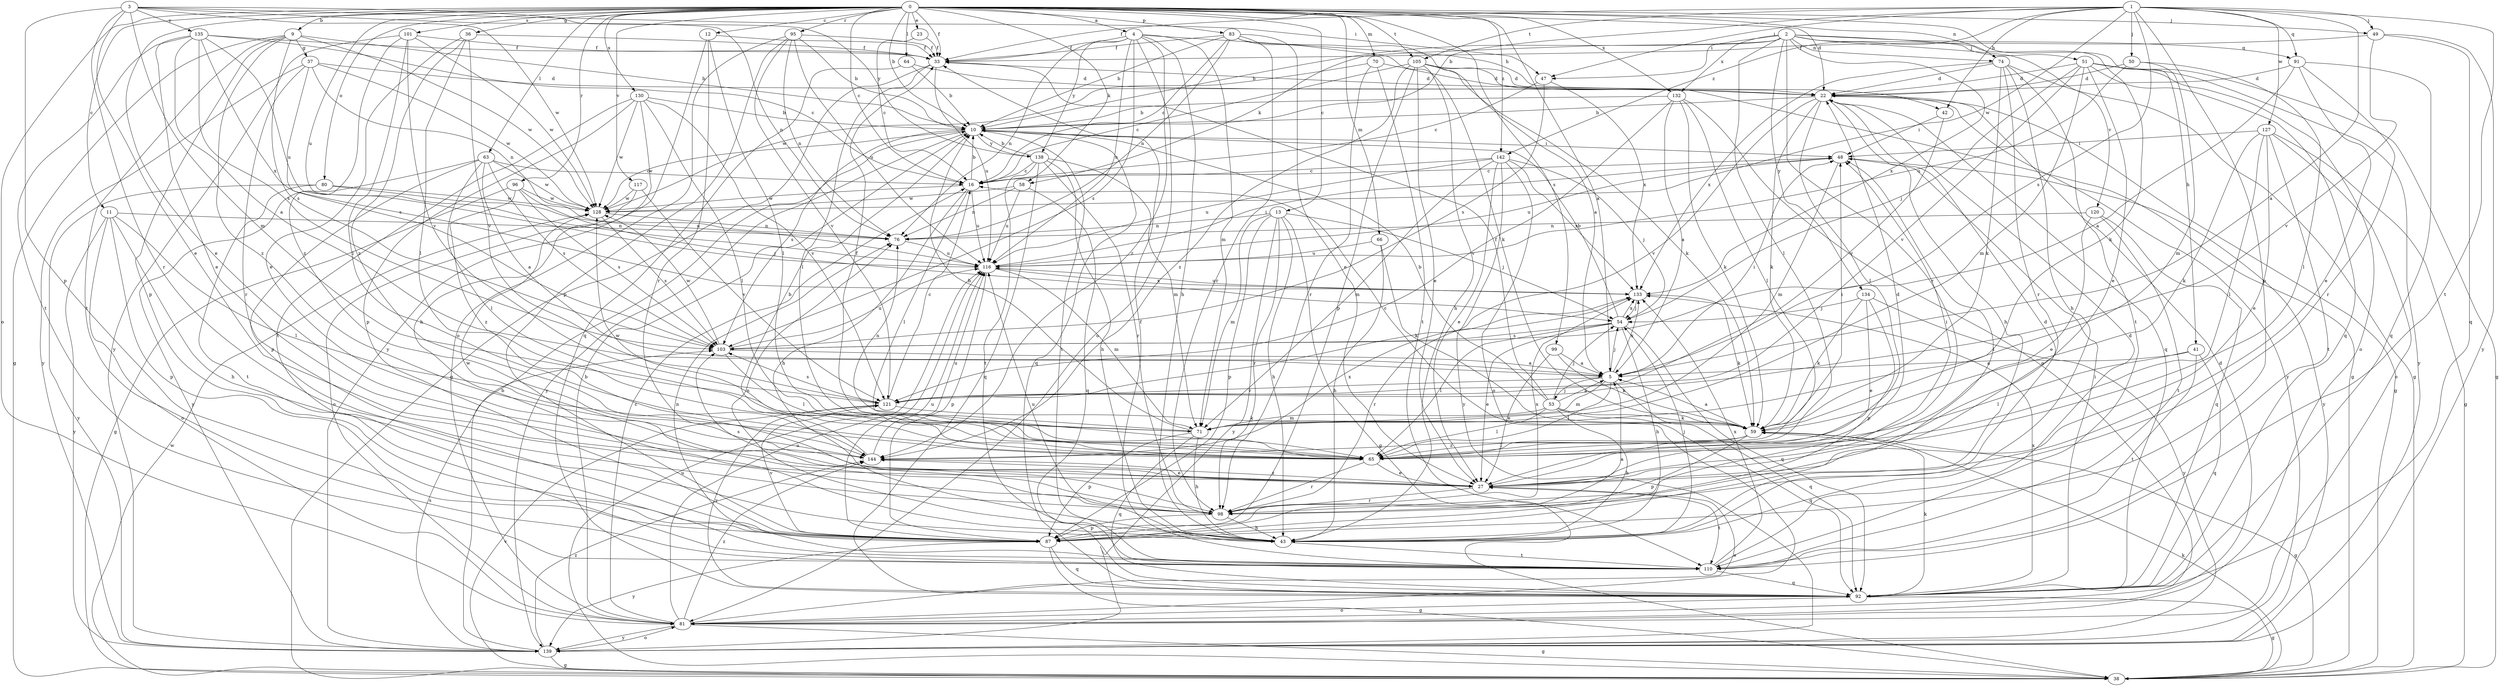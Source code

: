 strict digraph  {
0;
1;
2;
3;
4;
5;
9;
10;
11;
12;
13;
16;
22;
23;
27;
33;
36;
37;
38;
41;
42;
43;
47;
48;
49;
50;
51;
53;
54;
58;
59;
63;
64;
65;
66;
70;
71;
74;
76;
80;
81;
83;
87;
91;
92;
95;
96;
98;
99;
101;
103;
105;
110;
116;
117;
120;
121;
127;
128;
130;
132;
133;
134;
135;
138;
139;
142;
144;
0 -> 4  [label=a];
0 -> 5  [label=a];
0 -> 9  [label=b];
0 -> 10  [label=b];
0 -> 11  [label=c];
0 -> 12  [label=c];
0 -> 13  [label=c];
0 -> 16  [label=c];
0 -> 22  [label=d];
0 -> 23  [label=e];
0 -> 27  [label=e];
0 -> 33  [label=f];
0 -> 36  [label=g];
0 -> 41  [label=h];
0 -> 49  [label=j];
0 -> 58  [label=k];
0 -> 63  [label=l];
0 -> 64  [label=l];
0 -> 66  [label=m];
0 -> 70  [label=m];
0 -> 74  [label=n];
0 -> 80  [label=o];
0 -> 81  [label=o];
0 -> 83  [label=p];
0 -> 95  [label=r];
0 -> 96  [label=r];
0 -> 99  [label=s];
0 -> 101  [label=s];
0 -> 105  [label=t];
0 -> 116  [label=u];
0 -> 117  [label=v];
0 -> 130  [label=x];
0 -> 132  [label=x];
0 -> 142  [label=z];
1 -> 5  [label=a];
1 -> 10  [label=b];
1 -> 33  [label=f];
1 -> 42  [label=h];
1 -> 47  [label=i];
1 -> 49  [label=j];
1 -> 50  [label=j];
1 -> 87  [label=p];
1 -> 91  [label=q];
1 -> 103  [label=s];
1 -> 105  [label=t];
1 -> 110  [label=t];
1 -> 127  [label=w];
1 -> 128  [label=w];
1 -> 142  [label=z];
2 -> 10  [label=b];
2 -> 47  [label=i];
2 -> 51  [label=j];
2 -> 58  [label=k];
2 -> 59  [label=k];
2 -> 65  [label=l];
2 -> 74  [label=n];
2 -> 91  [label=q];
2 -> 98  [label=r];
2 -> 120  [label=v];
2 -> 132  [label=x];
2 -> 133  [label=x];
2 -> 134  [label=y];
3 -> 27  [label=e];
3 -> 47  [label=i];
3 -> 71  [label=m];
3 -> 76  [label=n];
3 -> 87  [label=p];
3 -> 98  [label=r];
3 -> 128  [label=w];
3 -> 135  [label=y];
3 -> 138  [label=y];
4 -> 33  [label=f];
4 -> 42  [label=h];
4 -> 43  [label=h];
4 -> 71  [label=m];
4 -> 76  [label=n];
4 -> 81  [label=o];
4 -> 103  [label=s];
4 -> 116  [label=u];
4 -> 138  [label=y];
4 -> 144  [label=z];
5 -> 48  [label=i];
5 -> 53  [label=j];
5 -> 54  [label=j];
5 -> 65  [label=l];
5 -> 71  [label=m];
5 -> 92  [label=q];
5 -> 121  [label=v];
5 -> 133  [label=x];
9 -> 10  [label=b];
9 -> 37  [label=g];
9 -> 38  [label=g];
9 -> 87  [label=p];
9 -> 103  [label=s];
9 -> 110  [label=t];
9 -> 128  [label=w];
9 -> 144  [label=z];
10 -> 48  [label=i];
10 -> 92  [label=q];
10 -> 103  [label=s];
10 -> 110  [label=t];
10 -> 128  [label=w];
10 -> 138  [label=y];
10 -> 139  [label=y];
11 -> 43  [label=h];
11 -> 65  [label=l];
11 -> 76  [label=n];
11 -> 81  [label=o];
11 -> 87  [label=p];
11 -> 139  [label=y];
12 -> 33  [label=f];
12 -> 65  [label=l];
12 -> 98  [label=r];
12 -> 139  [label=y];
13 -> 38  [label=g];
13 -> 43  [label=h];
13 -> 54  [label=j];
13 -> 71  [label=m];
13 -> 76  [label=n];
13 -> 87  [label=p];
13 -> 98  [label=r];
13 -> 139  [label=y];
16 -> 10  [label=b];
16 -> 43  [label=h];
16 -> 65  [label=l];
16 -> 116  [label=u];
16 -> 128  [label=w];
22 -> 10  [label=b];
22 -> 38  [label=g];
22 -> 43  [label=h];
22 -> 59  [label=k];
22 -> 65  [label=l];
22 -> 92  [label=q];
22 -> 121  [label=v];
22 -> 139  [label=y];
23 -> 16  [label=c];
23 -> 33  [label=f];
27 -> 22  [label=d];
27 -> 48  [label=i];
27 -> 98  [label=r];
27 -> 110  [label=t];
27 -> 144  [label=z];
33 -> 22  [label=d];
33 -> 38  [label=g];
33 -> 65  [label=l];
33 -> 116  [label=u];
36 -> 27  [label=e];
36 -> 33  [label=f];
36 -> 65  [label=l];
36 -> 121  [label=v];
36 -> 144  [label=z];
37 -> 22  [label=d];
37 -> 76  [label=n];
37 -> 98  [label=r];
37 -> 103  [label=s];
37 -> 128  [label=w];
37 -> 139  [label=y];
38 -> 59  [label=k];
38 -> 116  [label=u];
38 -> 121  [label=v];
38 -> 128  [label=w];
41 -> 5  [label=a];
41 -> 65  [label=l];
41 -> 92  [label=q];
41 -> 110  [label=t];
42 -> 48  [label=i];
42 -> 121  [label=v];
43 -> 22  [label=d];
43 -> 54  [label=j];
43 -> 76  [label=n];
43 -> 110  [label=t];
43 -> 116  [label=u];
47 -> 16  [label=c];
47 -> 103  [label=s];
47 -> 133  [label=x];
48 -> 16  [label=c];
48 -> 71  [label=m];
48 -> 116  [label=u];
48 -> 139  [label=y];
49 -> 33  [label=f];
49 -> 92  [label=q];
49 -> 121  [label=v];
49 -> 139  [label=y];
50 -> 22  [label=d];
50 -> 65  [label=l];
50 -> 71  [label=m];
50 -> 116  [label=u];
51 -> 22  [label=d];
51 -> 27  [label=e];
51 -> 38  [label=g];
51 -> 54  [label=j];
51 -> 71  [label=m];
51 -> 81  [label=o];
51 -> 92  [label=q];
51 -> 121  [label=v];
51 -> 139  [label=y];
53 -> 5  [label=a];
53 -> 10  [label=b];
53 -> 33  [label=f];
53 -> 43  [label=h];
53 -> 54  [label=j];
53 -> 59  [label=k];
53 -> 65  [label=l];
53 -> 71  [label=m];
53 -> 92  [label=q];
54 -> 10  [label=b];
54 -> 27  [label=e];
54 -> 43  [label=h];
54 -> 65  [label=l];
54 -> 92  [label=q];
54 -> 103  [label=s];
54 -> 133  [label=x];
58 -> 76  [label=n];
58 -> 92  [label=q];
58 -> 116  [label=u];
58 -> 128  [label=w];
59 -> 5  [label=a];
59 -> 16  [label=c];
59 -> 38  [label=g];
59 -> 48  [label=i];
59 -> 65  [label=l];
59 -> 87  [label=p];
59 -> 144  [label=z];
63 -> 5  [label=a];
63 -> 16  [label=c];
63 -> 65  [label=l];
63 -> 87  [label=p];
63 -> 103  [label=s];
63 -> 128  [label=w];
63 -> 139  [label=y];
64 -> 10  [label=b];
64 -> 22  [label=d];
64 -> 92  [label=q];
65 -> 27  [label=e];
65 -> 98  [label=r];
65 -> 128  [label=w];
66 -> 43  [label=h];
66 -> 59  [label=k];
66 -> 116  [label=u];
70 -> 22  [label=d];
70 -> 98  [label=r];
70 -> 110  [label=t];
70 -> 128  [label=w];
71 -> 10  [label=b];
71 -> 33  [label=f];
71 -> 43  [label=h];
71 -> 76  [label=n];
71 -> 87  [label=p];
71 -> 92  [label=q];
74 -> 22  [label=d];
74 -> 38  [label=g];
74 -> 43  [label=h];
74 -> 59  [label=k];
74 -> 98  [label=r];
74 -> 110  [label=t];
74 -> 133  [label=x];
76 -> 116  [label=u];
80 -> 110  [label=t];
80 -> 116  [label=u];
80 -> 128  [label=w];
80 -> 139  [label=y];
81 -> 10  [label=b];
81 -> 16  [label=c];
81 -> 22  [label=d];
81 -> 27  [label=e];
81 -> 38  [label=g];
81 -> 116  [label=u];
81 -> 139  [label=y];
81 -> 144  [label=z];
83 -> 5  [label=a];
83 -> 10  [label=b];
83 -> 16  [label=c];
83 -> 27  [label=e];
83 -> 33  [label=f];
83 -> 59  [label=k];
83 -> 76  [label=n];
83 -> 98  [label=r];
87 -> 5  [label=a];
87 -> 38  [label=g];
87 -> 48  [label=i];
87 -> 92  [label=q];
87 -> 116  [label=u];
87 -> 121  [label=v];
87 -> 139  [label=y];
91 -> 5  [label=a];
91 -> 22  [label=d];
91 -> 27  [label=e];
91 -> 92  [label=q];
91 -> 98  [label=r];
92 -> 38  [label=g];
92 -> 48  [label=i];
92 -> 59  [label=k];
92 -> 81  [label=o];
92 -> 121  [label=v];
92 -> 133  [label=x];
95 -> 10  [label=b];
95 -> 33  [label=f];
95 -> 76  [label=n];
95 -> 81  [label=o];
95 -> 87  [label=p];
95 -> 116  [label=u];
95 -> 121  [label=v];
96 -> 38  [label=g];
96 -> 54  [label=j];
96 -> 103  [label=s];
96 -> 128  [label=w];
96 -> 144  [label=z];
98 -> 43  [label=h];
98 -> 87  [label=p];
98 -> 103  [label=s];
98 -> 128  [label=w];
98 -> 133  [label=x];
99 -> 5  [label=a];
99 -> 27  [label=e];
99 -> 59  [label=k];
101 -> 33  [label=f];
101 -> 65  [label=l];
101 -> 121  [label=v];
101 -> 128  [label=w];
101 -> 139  [label=y];
101 -> 144  [label=z];
103 -> 5  [label=a];
103 -> 65  [label=l];
103 -> 116  [label=u];
103 -> 128  [label=w];
105 -> 16  [label=c];
105 -> 22  [label=d];
105 -> 27  [label=e];
105 -> 38  [label=g];
105 -> 43  [label=h];
105 -> 59  [label=k];
105 -> 87  [label=p];
105 -> 144  [label=z];
110 -> 22  [label=d];
110 -> 33  [label=f];
110 -> 76  [label=n];
110 -> 92  [label=q];
110 -> 133  [label=x];
116 -> 48  [label=i];
116 -> 71  [label=m];
116 -> 87  [label=p];
116 -> 133  [label=x];
117 -> 81  [label=o];
117 -> 121  [label=v];
117 -> 128  [label=w];
120 -> 27  [label=e];
120 -> 76  [label=n];
120 -> 92  [label=q];
120 -> 110  [label=t];
121 -> 16  [label=c];
121 -> 59  [label=k];
121 -> 103  [label=s];
127 -> 27  [label=e];
127 -> 38  [label=g];
127 -> 48  [label=i];
127 -> 59  [label=k];
127 -> 65  [label=l];
127 -> 81  [label=o];
127 -> 110  [label=t];
128 -> 76  [label=n];
128 -> 103  [label=s];
130 -> 10  [label=b];
130 -> 43  [label=h];
130 -> 65  [label=l];
130 -> 87  [label=p];
130 -> 110  [label=t];
130 -> 121  [label=v];
130 -> 128  [label=w];
132 -> 5  [label=a];
132 -> 10  [label=b];
132 -> 59  [label=k];
132 -> 65  [label=l];
132 -> 81  [label=o];
132 -> 121  [label=v];
133 -> 54  [label=j];
133 -> 59  [label=k];
133 -> 98  [label=r];
133 -> 116  [label=u];
134 -> 27  [label=e];
134 -> 54  [label=j];
134 -> 59  [label=k];
134 -> 87  [label=p];
134 -> 139  [label=y];
135 -> 5  [label=a];
135 -> 16  [label=c];
135 -> 27  [label=e];
135 -> 33  [label=f];
135 -> 103  [label=s];
135 -> 110  [label=t];
135 -> 116  [label=u];
135 -> 133  [label=x];
138 -> 10  [label=b];
138 -> 16  [label=c];
138 -> 43  [label=h];
138 -> 71  [label=m];
138 -> 92  [label=q];
138 -> 98  [label=r];
138 -> 110  [label=t];
139 -> 10  [label=b];
139 -> 38  [label=g];
139 -> 81  [label=o];
139 -> 103  [label=s];
139 -> 144  [label=z];
142 -> 16  [label=c];
142 -> 27  [label=e];
142 -> 54  [label=j];
142 -> 71  [label=m];
142 -> 81  [label=o];
142 -> 116  [label=u];
142 -> 133  [label=x];
142 -> 139  [label=y];
144 -> 10  [label=b];
144 -> 27  [label=e];
144 -> 116  [label=u];
144 -> 133  [label=x];
}
